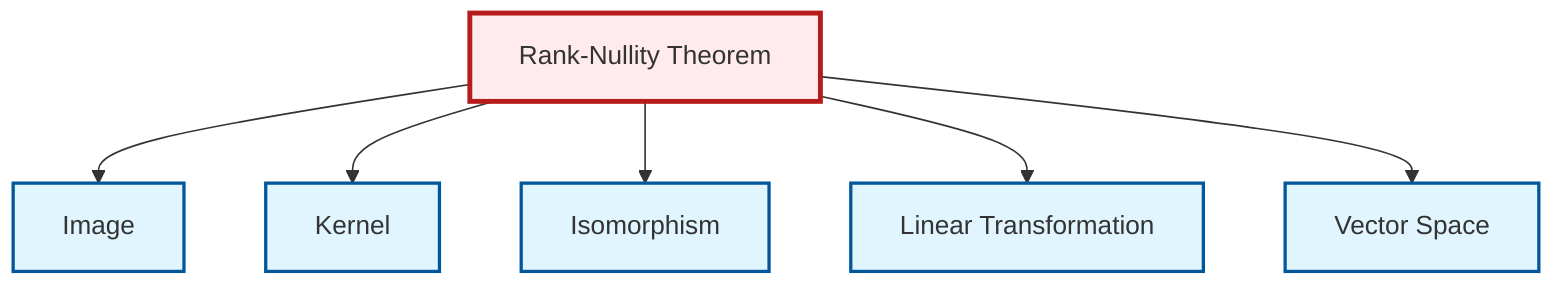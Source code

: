 graph TD
    classDef definition fill:#e1f5fe,stroke:#01579b,stroke-width:2px
    classDef theorem fill:#f3e5f5,stroke:#4a148c,stroke-width:2px
    classDef axiom fill:#fff3e0,stroke:#e65100,stroke-width:2px
    classDef example fill:#e8f5e9,stroke:#1b5e20,stroke-width:2px
    classDef current fill:#ffebee,stroke:#b71c1c,stroke-width:3px
    def-kernel["Kernel"]:::definition
    def-vector-space["Vector Space"]:::definition
    thm-rank-nullity["Rank-Nullity Theorem"]:::theorem
    def-image["Image"]:::definition
    def-linear-transformation["Linear Transformation"]:::definition
    def-isomorphism["Isomorphism"]:::definition
    thm-rank-nullity --> def-image
    thm-rank-nullity --> def-kernel
    thm-rank-nullity --> def-isomorphism
    thm-rank-nullity --> def-linear-transformation
    thm-rank-nullity --> def-vector-space
    class thm-rank-nullity current